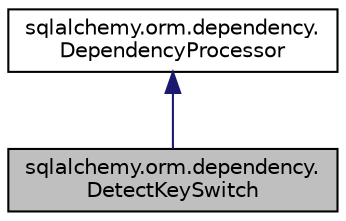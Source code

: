 digraph "sqlalchemy.orm.dependency.DetectKeySwitch"
{
 // LATEX_PDF_SIZE
  edge [fontname="Helvetica",fontsize="10",labelfontname="Helvetica",labelfontsize="10"];
  node [fontname="Helvetica",fontsize="10",shape=record];
  Node1 [label="sqlalchemy.orm.dependency.\lDetectKeySwitch",height=0.2,width=0.4,color="black", fillcolor="grey75", style="filled", fontcolor="black",tooltip=" "];
  Node2 -> Node1 [dir="back",color="midnightblue",fontsize="10",style="solid",fontname="Helvetica"];
  Node2 [label="sqlalchemy.orm.dependency.\lDependencyProcessor",height=0.2,width=0.4,color="black", fillcolor="white", style="filled",URL="$classsqlalchemy_1_1orm_1_1dependency_1_1DependencyProcessor.html",tooltip=" "];
}

